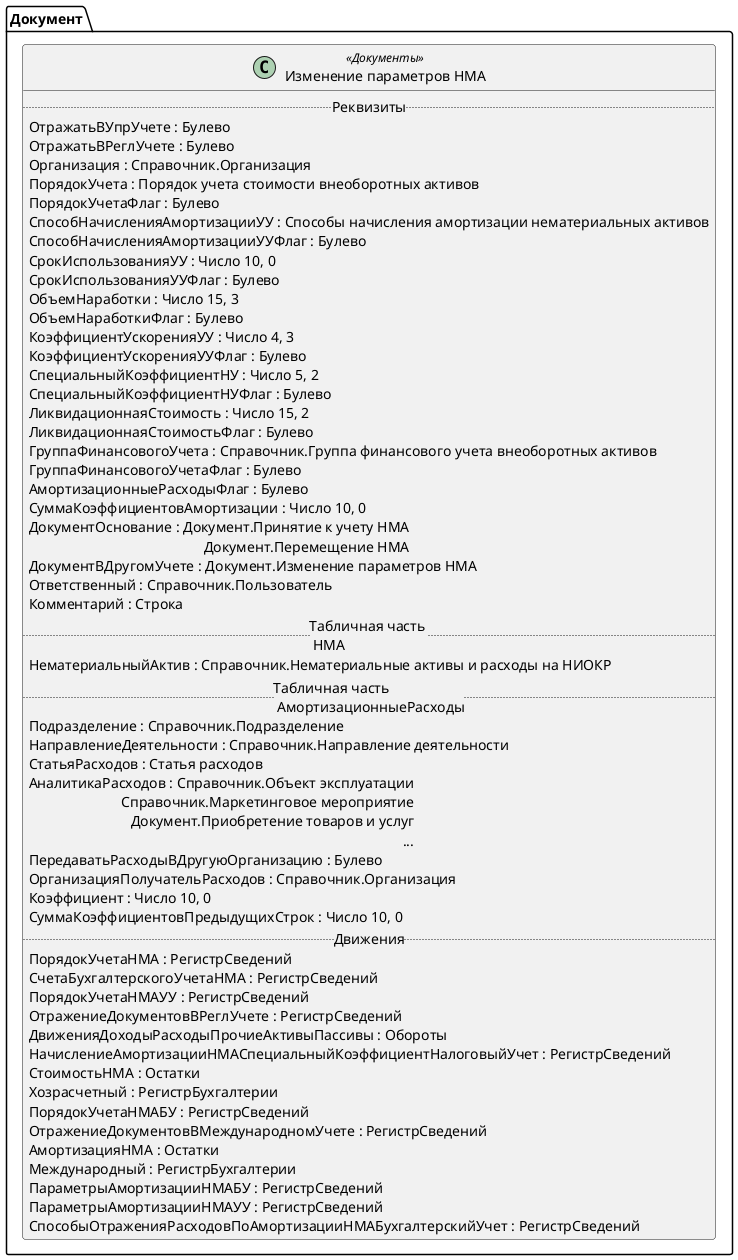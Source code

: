 ﻿@startuml ИзменениеПараметровНМА2_4
'!include templates.wsd
'..\include templates.wsd
class Документ.ИзменениеПараметровНМА2_4 as "Изменение параметров НМА" <<Документы>>
{
..Реквизиты..
ОтражатьВУпрУчете : Булево
ОтражатьВРеглУчете : Булево
Организация : Справочник.Организация
ПорядокУчета : Порядок учета стоимости внеоборотных активов
ПорядокУчетаФлаг : Булево
СпособНачисленияАмортизацииУУ : Способы начисления амортизации нематериальных активов
СпособНачисленияАмортизацииУУФлаг : Булево
СрокИспользованияУУ : Число 10, 0
СрокИспользованияУУФлаг : Булево
ОбъемНаработки : Число 15, 3
ОбъемНаработкиФлаг : Булево
КоэффициентУскоренияУУ : Число 4, 3
КоэффициентУскоренияУУФлаг : Булево
СпециальныйКоэффициентНУ : Число 5, 2
СпециальныйКоэффициентНУФлаг : Булево
ЛиквидационнаяСтоимость : Число 15, 2
ЛиквидационнаяСтоимостьФлаг : Булево
ГруппаФинансовогоУчета : Справочник.Группа финансового учета внеоборотных активов
ГруппаФинансовогоУчетаФлаг : Булево
АмортизационныеРасходыФлаг : Булево
СуммаКоэффициентовАмортизации : Число 10, 0
ДокументОснование : Документ.Принятие к учету НМА\rДокумент.Перемещение НМА
ДокументВДругомУчете : Документ.Изменение параметров НМА
Ответственный : Справочник.Пользователь
Комментарий : Строка
..Табличная часть \n НМА..
НематериальныйАктив : Справочник.Нематериальные активы и расходы на НИОКР
..Табличная часть \n АмортизационныеРасходы..
Подразделение : Справочник.Подразделение
НаправлениеДеятельности : Справочник.Направление деятельности
СтатьяРасходов : Статья расходов
АналитикаРасходов : Справочник.Объект эксплуатации\rСправочник.Маркетинговое мероприятие\rДокумент.Приобретение товаров и услуг\r...
ПередаватьРасходыВДругуюОрганизацию : Булево
ОрганизацияПолучательРасходов : Справочник.Организация
Коэффициент : Число 10, 0
СуммаКоэффициентовПредыдущихСтрок : Число 10, 0
..Движения..
ПорядокУчетаНМА : РегистрСведений
СчетаБухгалтерскогоУчетаНМА : РегистрСведений
ПорядокУчетаНМАУУ : РегистрСведений
ОтражениеДокументовВРеглУчете : РегистрСведений
ДвиженияДоходыРасходыПрочиеАктивыПассивы : Обороты
НачислениеАмортизацииНМАСпециальныйКоэффициентНалоговыйУчет : РегистрСведений
СтоимостьНМА : Остатки
Хозрасчетный : РегистрБухгалтерии
ПорядокУчетаНМАБУ : РегистрСведений
ОтражениеДокументовВМеждународномУчете : РегистрСведений
АмортизацияНМА : Остатки
Международный : РегистрБухгалтерии
ПараметрыАмортизацииНМАБУ : РегистрСведений
ПараметрыАмортизацииНМАУУ : РегистрСведений
СпособыОтраженияРасходовПоАмортизацииНМАБухгалтерскийУчет : РегистрСведений
}
@enduml
